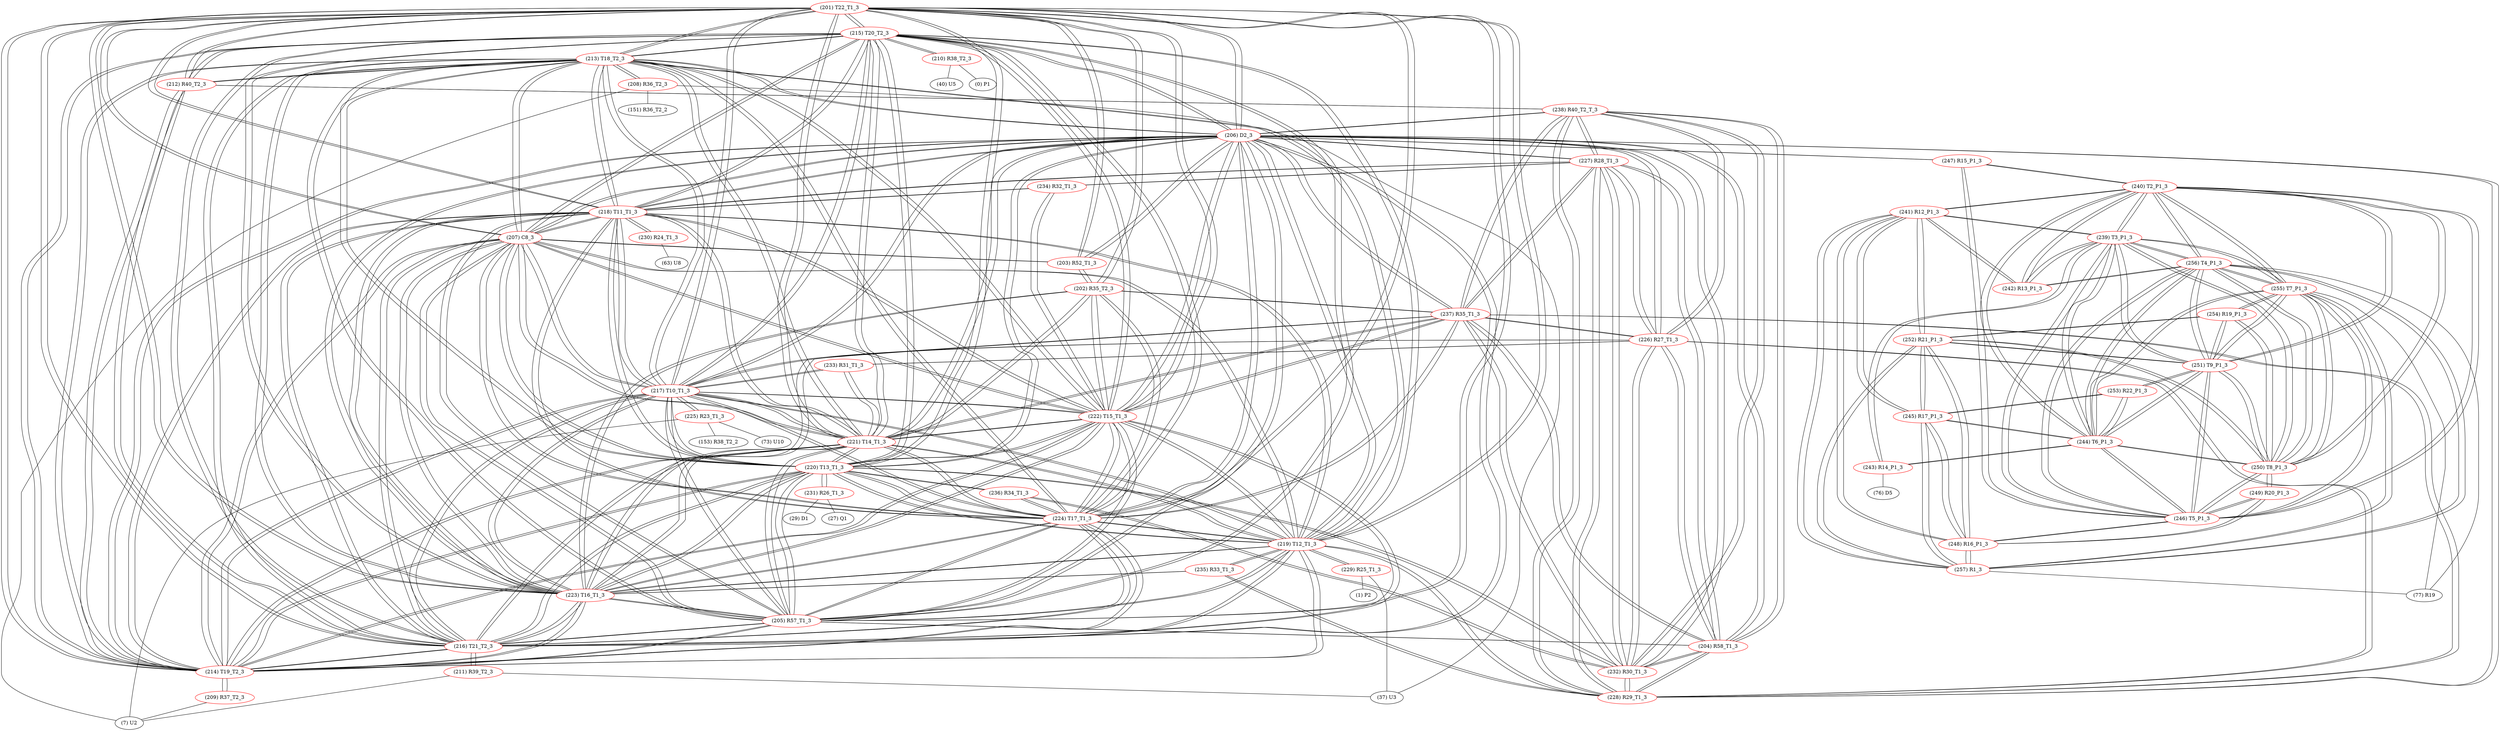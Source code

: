 graph {
	201 [label="(201) T22_T1_3" color=red]
	215 [label="(215) T20_T2_3"]
	213 [label="(213) T18_T2_3"]
	214 [label="(214) T19_T2_3"]
	216 [label="(216) T21_T2_3"]
	205 [label="(205) R57_T1_3"]
	206 [label="(206) D2_3"]
	218 [label="(218) T11_T1_3"]
	223 [label="(223) T16_T1_3"]
	224 [label="(224) T17_T1_3"]
	217 [label="(217) T10_T1_3"]
	219 [label="(219) T12_T1_3"]
	220 [label="(220) T13_T1_3"]
	221 [label="(221) T14_T1_3"]
	222 [label="(222) T15_T1_3"]
	207 [label="(207) C8_3"]
	212 [label="(212) R40_T2_3"]
	203 [label="(203) R52_T1_3"]
	202 [label="(202) R35_T2_3"]
	202 [label="(202) R35_T2_3" color=red]
	223 [label="(223) T16_T1_3"]
	222 [label="(222) T15_T1_3"]
	237 [label="(237) R35_T1_3"]
	221 [label="(221) T14_T1_3"]
	224 [label="(224) T17_T1_3"]
	203 [label="(203) R52_T1_3"]
	201 [label="(201) T22_T1_3"]
	203 [label="(203) R52_T1_3" color=red]
	206 [label="(206) D2_3"]
	207 [label="(207) C8_3"]
	202 [label="(202) R35_T2_3"]
	201 [label="(201) T22_T1_3"]
	204 [label="(204) R58_T1_3" color=red]
	205 [label="(205) R57_T1_3"]
	206 [label="(206) D2_3"]
	228 [label="(228) R29_T1_3"]
	237 [label="(237) R35_T1_3"]
	238 [label="(238) R40_T2_T_3"]
	232 [label="(232) R30_T1_3"]
	226 [label="(226) R27_T1_3"]
	227 [label="(227) R28_T1_3"]
	205 [label="(205) R57_T1_3" color=red]
	215 [label="(215) T20_T2_3"]
	213 [label="(213) T18_T2_3"]
	214 [label="(214) T19_T2_3"]
	216 [label="(216) T21_T2_3"]
	201 [label="(201) T22_T1_3"]
	206 [label="(206) D2_3"]
	218 [label="(218) T11_T1_3"]
	223 [label="(223) T16_T1_3"]
	224 [label="(224) T17_T1_3"]
	217 [label="(217) T10_T1_3"]
	219 [label="(219) T12_T1_3"]
	220 [label="(220) T13_T1_3"]
	221 [label="(221) T14_T1_3"]
	222 [label="(222) T15_T1_3"]
	207 [label="(207) C8_3"]
	204 [label="(204) R58_T1_3"]
	206 [label="(206) D2_3" color=red]
	215 [label="(215) T20_T2_3"]
	213 [label="(213) T18_T2_3"]
	214 [label="(214) T19_T2_3"]
	216 [label="(216) T21_T2_3"]
	205 [label="(205) R57_T1_3"]
	201 [label="(201) T22_T1_3"]
	218 [label="(218) T11_T1_3"]
	223 [label="(223) T16_T1_3"]
	224 [label="(224) T17_T1_3"]
	217 [label="(217) T10_T1_3"]
	219 [label="(219) T12_T1_3"]
	220 [label="(220) T13_T1_3"]
	221 [label="(221) T14_T1_3"]
	222 [label="(222) T15_T1_3"]
	207 [label="(207) C8_3"]
	203 [label="(203) R52_T1_3"]
	204 [label="(204) R58_T1_3"]
	228 [label="(228) R29_T1_3"]
	237 [label="(237) R35_T1_3"]
	238 [label="(238) R40_T2_T_3"]
	232 [label="(232) R30_T1_3"]
	226 [label="(226) R27_T1_3"]
	227 [label="(227) R28_T1_3"]
	247 [label="(247) R15_P1_3"]
	207 [label="(207) C8_3" color=red]
	215 [label="(215) T20_T2_3"]
	213 [label="(213) T18_T2_3"]
	214 [label="(214) T19_T2_3"]
	216 [label="(216) T21_T2_3"]
	205 [label="(205) R57_T1_3"]
	201 [label="(201) T22_T1_3"]
	206 [label="(206) D2_3"]
	218 [label="(218) T11_T1_3"]
	223 [label="(223) T16_T1_3"]
	224 [label="(224) T17_T1_3"]
	217 [label="(217) T10_T1_3"]
	219 [label="(219) T12_T1_3"]
	220 [label="(220) T13_T1_3"]
	221 [label="(221) T14_T1_3"]
	222 [label="(222) T15_T1_3"]
	203 [label="(203) R52_T1_3"]
	208 [label="(208) R36_T2_3" color=red]
	37 [label="(37) U3"]
	7 [label="(7) U2"]
	151 [label="(151) R36_T2_2"]
	213 [label="(213) T18_T2_3"]
	209 [label="(209) R37_T2_3" color=red]
	7 [label="(7) U2"]
	214 [label="(214) T19_T2_3"]
	210 [label="(210) R38_T2_3" color=red]
	0 [label="(0) P1"]
	40 [label="(40) U5"]
	215 [label="(215) T20_T2_3"]
	211 [label="(211) R39_T2_3" color=red]
	37 [label="(37) U3"]
	7 [label="(7) U2"]
	216 [label="(216) T21_T2_3"]
	212 [label="(212) R40_T2_3" color=red]
	201 [label="(201) T22_T1_3"]
	214 [label="(214) T19_T2_3"]
	213 [label="(213) T18_T2_3"]
	216 [label="(216) T21_T2_3"]
	215 [label="(215) T20_T2_3"]
	238 [label="(238) R40_T2_T_3"]
	213 [label="(213) T18_T2_3" color=red]
	215 [label="(215) T20_T2_3"]
	214 [label="(214) T19_T2_3"]
	216 [label="(216) T21_T2_3"]
	205 [label="(205) R57_T1_3"]
	201 [label="(201) T22_T1_3"]
	206 [label="(206) D2_3"]
	218 [label="(218) T11_T1_3"]
	223 [label="(223) T16_T1_3"]
	224 [label="(224) T17_T1_3"]
	217 [label="(217) T10_T1_3"]
	219 [label="(219) T12_T1_3"]
	220 [label="(220) T13_T1_3"]
	221 [label="(221) T14_T1_3"]
	222 [label="(222) T15_T1_3"]
	207 [label="(207) C8_3"]
	212 [label="(212) R40_T2_3"]
	208 [label="(208) R36_T2_3"]
	214 [label="(214) T19_T2_3" color=red]
	215 [label="(215) T20_T2_3"]
	213 [label="(213) T18_T2_3"]
	216 [label="(216) T21_T2_3"]
	205 [label="(205) R57_T1_3"]
	201 [label="(201) T22_T1_3"]
	206 [label="(206) D2_3"]
	218 [label="(218) T11_T1_3"]
	223 [label="(223) T16_T1_3"]
	224 [label="(224) T17_T1_3"]
	217 [label="(217) T10_T1_3"]
	219 [label="(219) T12_T1_3"]
	220 [label="(220) T13_T1_3"]
	221 [label="(221) T14_T1_3"]
	222 [label="(222) T15_T1_3"]
	207 [label="(207) C8_3"]
	212 [label="(212) R40_T2_3"]
	209 [label="(209) R37_T2_3"]
	215 [label="(215) T20_T2_3" color=red]
	213 [label="(213) T18_T2_3"]
	214 [label="(214) T19_T2_3"]
	216 [label="(216) T21_T2_3"]
	205 [label="(205) R57_T1_3"]
	201 [label="(201) T22_T1_3"]
	206 [label="(206) D2_3"]
	218 [label="(218) T11_T1_3"]
	223 [label="(223) T16_T1_3"]
	224 [label="(224) T17_T1_3"]
	217 [label="(217) T10_T1_3"]
	219 [label="(219) T12_T1_3"]
	220 [label="(220) T13_T1_3"]
	221 [label="(221) T14_T1_3"]
	222 [label="(222) T15_T1_3"]
	207 [label="(207) C8_3"]
	212 [label="(212) R40_T2_3"]
	210 [label="(210) R38_T2_3"]
	216 [label="(216) T21_T2_3" color=red]
	215 [label="(215) T20_T2_3"]
	213 [label="(213) T18_T2_3"]
	214 [label="(214) T19_T2_3"]
	205 [label="(205) R57_T1_3"]
	201 [label="(201) T22_T1_3"]
	206 [label="(206) D2_3"]
	218 [label="(218) T11_T1_3"]
	223 [label="(223) T16_T1_3"]
	224 [label="(224) T17_T1_3"]
	217 [label="(217) T10_T1_3"]
	219 [label="(219) T12_T1_3"]
	220 [label="(220) T13_T1_3"]
	221 [label="(221) T14_T1_3"]
	222 [label="(222) T15_T1_3"]
	207 [label="(207) C8_3"]
	212 [label="(212) R40_T2_3"]
	211 [label="(211) R39_T2_3"]
	217 [label="(217) T10_T1_3" color=red]
	215 [label="(215) T20_T2_3"]
	213 [label="(213) T18_T2_3"]
	214 [label="(214) T19_T2_3"]
	216 [label="(216) T21_T2_3"]
	205 [label="(205) R57_T1_3"]
	201 [label="(201) T22_T1_3"]
	206 [label="(206) D2_3"]
	218 [label="(218) T11_T1_3"]
	223 [label="(223) T16_T1_3"]
	224 [label="(224) T17_T1_3"]
	219 [label="(219) T12_T1_3"]
	220 [label="(220) T13_T1_3"]
	221 [label="(221) T14_T1_3"]
	222 [label="(222) T15_T1_3"]
	207 [label="(207) C8_3"]
	225 [label="(225) R23_T1_3"]
	233 [label="(233) R31_T1_3"]
	226 [label="(226) R27_T1_3"]
	218 [label="(218) T11_T1_3" color=red]
	215 [label="(215) T20_T2_3"]
	213 [label="(213) T18_T2_3"]
	214 [label="(214) T19_T2_3"]
	216 [label="(216) T21_T2_3"]
	205 [label="(205) R57_T1_3"]
	201 [label="(201) T22_T1_3"]
	206 [label="(206) D2_3"]
	223 [label="(223) T16_T1_3"]
	224 [label="(224) T17_T1_3"]
	217 [label="(217) T10_T1_3"]
	219 [label="(219) T12_T1_3"]
	220 [label="(220) T13_T1_3"]
	221 [label="(221) T14_T1_3"]
	222 [label="(222) T15_T1_3"]
	207 [label="(207) C8_3"]
	230 [label="(230) R24_T1_3"]
	234 [label="(234) R32_T1_3"]
	227 [label="(227) R28_T1_3"]
	219 [label="(219) T12_T1_3" color=red]
	215 [label="(215) T20_T2_3"]
	213 [label="(213) T18_T2_3"]
	214 [label="(214) T19_T2_3"]
	216 [label="(216) T21_T2_3"]
	205 [label="(205) R57_T1_3"]
	201 [label="(201) T22_T1_3"]
	206 [label="(206) D2_3"]
	218 [label="(218) T11_T1_3"]
	223 [label="(223) T16_T1_3"]
	224 [label="(224) T17_T1_3"]
	217 [label="(217) T10_T1_3"]
	220 [label="(220) T13_T1_3"]
	221 [label="(221) T14_T1_3"]
	222 [label="(222) T15_T1_3"]
	207 [label="(207) C8_3"]
	235 [label="(235) R33_T1_3"]
	228 [label="(228) R29_T1_3"]
	229 [label="(229) R25_T1_3"]
	220 [label="(220) T13_T1_3" color=red]
	215 [label="(215) T20_T2_3"]
	213 [label="(213) T18_T2_3"]
	214 [label="(214) T19_T2_3"]
	216 [label="(216) T21_T2_3"]
	205 [label="(205) R57_T1_3"]
	201 [label="(201) T22_T1_3"]
	206 [label="(206) D2_3"]
	218 [label="(218) T11_T1_3"]
	223 [label="(223) T16_T1_3"]
	224 [label="(224) T17_T1_3"]
	217 [label="(217) T10_T1_3"]
	219 [label="(219) T12_T1_3"]
	221 [label="(221) T14_T1_3"]
	222 [label="(222) T15_T1_3"]
	207 [label="(207) C8_3"]
	232 [label="(232) R30_T1_3"]
	236 [label="(236) R34_T1_3"]
	231 [label="(231) R26_T1_3"]
	221 [label="(221) T14_T1_3" color=red]
	215 [label="(215) T20_T2_3"]
	213 [label="(213) T18_T2_3"]
	214 [label="(214) T19_T2_3"]
	216 [label="(216) T21_T2_3"]
	205 [label="(205) R57_T1_3"]
	201 [label="(201) T22_T1_3"]
	206 [label="(206) D2_3"]
	218 [label="(218) T11_T1_3"]
	223 [label="(223) T16_T1_3"]
	224 [label="(224) T17_T1_3"]
	217 [label="(217) T10_T1_3"]
	219 [label="(219) T12_T1_3"]
	220 [label="(220) T13_T1_3"]
	222 [label="(222) T15_T1_3"]
	207 [label="(207) C8_3"]
	237 [label="(237) R35_T1_3"]
	202 [label="(202) R35_T2_3"]
	233 [label="(233) R31_T1_3"]
	222 [label="(222) T15_T1_3" color=red]
	215 [label="(215) T20_T2_3"]
	213 [label="(213) T18_T2_3"]
	214 [label="(214) T19_T2_3"]
	216 [label="(216) T21_T2_3"]
	205 [label="(205) R57_T1_3"]
	201 [label="(201) T22_T1_3"]
	206 [label="(206) D2_3"]
	218 [label="(218) T11_T1_3"]
	223 [label="(223) T16_T1_3"]
	224 [label="(224) T17_T1_3"]
	217 [label="(217) T10_T1_3"]
	219 [label="(219) T12_T1_3"]
	220 [label="(220) T13_T1_3"]
	221 [label="(221) T14_T1_3"]
	207 [label="(207) C8_3"]
	237 [label="(237) R35_T1_3"]
	202 [label="(202) R35_T2_3"]
	234 [label="(234) R32_T1_3"]
	223 [label="(223) T16_T1_3" color=red]
	215 [label="(215) T20_T2_3"]
	213 [label="(213) T18_T2_3"]
	214 [label="(214) T19_T2_3"]
	216 [label="(216) T21_T2_3"]
	205 [label="(205) R57_T1_3"]
	201 [label="(201) T22_T1_3"]
	206 [label="(206) D2_3"]
	218 [label="(218) T11_T1_3"]
	224 [label="(224) T17_T1_3"]
	217 [label="(217) T10_T1_3"]
	219 [label="(219) T12_T1_3"]
	220 [label="(220) T13_T1_3"]
	221 [label="(221) T14_T1_3"]
	222 [label="(222) T15_T1_3"]
	207 [label="(207) C8_3"]
	237 [label="(237) R35_T1_3"]
	202 [label="(202) R35_T2_3"]
	235 [label="(235) R33_T1_3"]
	224 [label="(224) T17_T1_3" color=red]
	215 [label="(215) T20_T2_3"]
	213 [label="(213) T18_T2_3"]
	214 [label="(214) T19_T2_3"]
	216 [label="(216) T21_T2_3"]
	205 [label="(205) R57_T1_3"]
	201 [label="(201) T22_T1_3"]
	206 [label="(206) D2_3"]
	218 [label="(218) T11_T1_3"]
	223 [label="(223) T16_T1_3"]
	217 [label="(217) T10_T1_3"]
	219 [label="(219) T12_T1_3"]
	220 [label="(220) T13_T1_3"]
	221 [label="(221) T14_T1_3"]
	222 [label="(222) T15_T1_3"]
	207 [label="(207) C8_3"]
	237 [label="(237) R35_T1_3"]
	202 [label="(202) R35_T2_3"]
	236 [label="(236) R34_T1_3"]
	225 [label="(225) R23_T1_3" color=red]
	73 [label="(73) U10"]
	7 [label="(7) U2"]
	153 [label="(153) R38_T2_2"]
	217 [label="(217) T10_T1_3"]
	226 [label="(226) R27_T1_3" color=red]
	228 [label="(228) R29_T1_3"]
	237 [label="(237) R35_T1_3"]
	238 [label="(238) R40_T2_T_3"]
	232 [label="(232) R30_T1_3"]
	206 [label="(206) D2_3"]
	204 [label="(204) R58_T1_3"]
	227 [label="(227) R28_T1_3"]
	217 [label="(217) T10_T1_3"]
	233 [label="(233) R31_T1_3"]
	227 [label="(227) R28_T1_3" color=red]
	228 [label="(228) R29_T1_3"]
	237 [label="(237) R35_T1_3"]
	238 [label="(238) R40_T2_T_3"]
	232 [label="(232) R30_T1_3"]
	206 [label="(206) D2_3"]
	204 [label="(204) R58_T1_3"]
	226 [label="(226) R27_T1_3"]
	234 [label="(234) R32_T1_3"]
	218 [label="(218) T11_T1_3"]
	228 [label="(228) R29_T1_3" color=red]
	237 [label="(237) R35_T1_3"]
	238 [label="(238) R40_T2_T_3"]
	232 [label="(232) R30_T1_3"]
	206 [label="(206) D2_3"]
	204 [label="(204) R58_T1_3"]
	226 [label="(226) R27_T1_3"]
	227 [label="(227) R28_T1_3"]
	235 [label="(235) R33_T1_3"]
	219 [label="(219) T12_T1_3"]
	229 [label="(229) R25_T1_3" color=red]
	37 [label="(37) U3"]
	1 [label="(1) P2"]
	219 [label="(219) T12_T1_3"]
	230 [label="(230) R24_T1_3" color=red]
	63 [label="(63) U8"]
	218 [label="(218) T11_T1_3"]
	231 [label="(231) R26_T1_3" color=red]
	27 [label="(27) Q1"]
	29 [label="(29) D1"]
	220 [label="(220) T13_T1_3"]
	232 [label="(232) R30_T1_3" color=red]
	228 [label="(228) R29_T1_3"]
	237 [label="(237) R35_T1_3"]
	238 [label="(238) R40_T2_T_3"]
	206 [label="(206) D2_3"]
	204 [label="(204) R58_T1_3"]
	226 [label="(226) R27_T1_3"]
	227 [label="(227) R28_T1_3"]
	236 [label="(236) R34_T1_3"]
	220 [label="(220) T13_T1_3"]
	233 [label="(233) R31_T1_3" color=red]
	217 [label="(217) T10_T1_3"]
	226 [label="(226) R27_T1_3"]
	221 [label="(221) T14_T1_3"]
	234 [label="(234) R32_T1_3" color=red]
	222 [label="(222) T15_T1_3"]
	227 [label="(227) R28_T1_3"]
	218 [label="(218) T11_T1_3"]
	235 [label="(235) R33_T1_3" color=red]
	223 [label="(223) T16_T1_3"]
	228 [label="(228) R29_T1_3"]
	219 [label="(219) T12_T1_3"]
	236 [label="(236) R34_T1_3" color=red]
	224 [label="(224) T17_T1_3"]
	232 [label="(232) R30_T1_3"]
	220 [label="(220) T13_T1_3"]
	237 [label="(237) R35_T1_3" color=red]
	228 [label="(228) R29_T1_3"]
	238 [label="(238) R40_T2_T_3"]
	232 [label="(232) R30_T1_3"]
	206 [label="(206) D2_3"]
	204 [label="(204) R58_T1_3"]
	226 [label="(226) R27_T1_3"]
	227 [label="(227) R28_T1_3"]
	223 [label="(223) T16_T1_3"]
	222 [label="(222) T15_T1_3"]
	221 [label="(221) T14_T1_3"]
	224 [label="(224) T17_T1_3"]
	202 [label="(202) R35_T2_3"]
	238 [label="(238) R40_T2_T_3" color=red]
	228 [label="(228) R29_T1_3"]
	237 [label="(237) R35_T1_3"]
	232 [label="(232) R30_T1_3"]
	206 [label="(206) D2_3"]
	204 [label="(204) R58_T1_3"]
	226 [label="(226) R27_T1_3"]
	227 [label="(227) R28_T1_3"]
	212 [label="(212) R40_T2_3"]
	239 [label="(239) T3_P1_3" color=red]
	256 [label="(256) T4_P1_3"]
	255 [label="(255) T7_P1_3"]
	246 [label="(246) T5_P1_3"]
	251 [label="(251) T9_P1_3"]
	250 [label="(250) T8_P1_3"]
	244 [label="(244) T6_P1_3"]
	240 [label="(240) T2_P1_3"]
	243 [label="(243) R14_P1_3"]
	242 [label="(242) R13_P1_3"]
	241 [label="(241) R12_P1_3"]
	240 [label="(240) T2_P1_3" color=red]
	239 [label="(239) T3_P1_3"]
	256 [label="(256) T4_P1_3"]
	255 [label="(255) T7_P1_3"]
	246 [label="(246) T5_P1_3"]
	251 [label="(251) T9_P1_3"]
	250 [label="(250) T8_P1_3"]
	244 [label="(244) T6_P1_3"]
	242 [label="(242) R13_P1_3"]
	241 [label="(241) R12_P1_3"]
	247 [label="(247) R15_P1_3"]
	241 [label="(241) R12_P1_3" color=red]
	252 [label="(252) R21_P1_3"]
	248 [label="(248) R16_P1_3"]
	245 [label="(245) R17_P1_3"]
	257 [label="(257) R1_3"]
	242 [label="(242) R13_P1_3"]
	239 [label="(239) T3_P1_3"]
	240 [label="(240) T2_P1_3"]
	242 [label="(242) R13_P1_3" color=red]
	256 [label="(256) T4_P1_3"]
	239 [label="(239) T3_P1_3"]
	241 [label="(241) R12_P1_3"]
	240 [label="(240) T2_P1_3"]
	243 [label="(243) R14_P1_3" color=red]
	76 [label="(76) D5"]
	239 [label="(239) T3_P1_3"]
	244 [label="(244) T6_P1_3"]
	244 [label="(244) T6_P1_3" color=red]
	239 [label="(239) T3_P1_3"]
	256 [label="(256) T4_P1_3"]
	255 [label="(255) T7_P1_3"]
	246 [label="(246) T5_P1_3"]
	251 [label="(251) T9_P1_3"]
	250 [label="(250) T8_P1_3"]
	240 [label="(240) T2_P1_3"]
	243 [label="(243) R14_P1_3"]
	253 [label="(253) R22_P1_3"]
	245 [label="(245) R17_P1_3"]
	245 [label="(245) R17_P1_3" color=red]
	252 [label="(252) R21_P1_3"]
	248 [label="(248) R16_P1_3"]
	241 [label="(241) R12_P1_3"]
	257 [label="(257) R1_3"]
	253 [label="(253) R22_P1_3"]
	244 [label="(244) T6_P1_3"]
	246 [label="(246) T5_P1_3" color=red]
	239 [label="(239) T3_P1_3"]
	256 [label="(256) T4_P1_3"]
	255 [label="(255) T7_P1_3"]
	251 [label="(251) T9_P1_3"]
	250 [label="(250) T8_P1_3"]
	244 [label="(244) T6_P1_3"]
	240 [label="(240) T2_P1_3"]
	247 [label="(247) R15_P1_3"]
	248 [label="(248) R16_P1_3"]
	249 [label="(249) R20_P1_3"]
	247 [label="(247) R15_P1_3" color=red]
	206 [label="(206) D2_3"]
	240 [label="(240) T2_P1_3"]
	246 [label="(246) T5_P1_3"]
	248 [label="(248) R16_P1_3" color=red]
	252 [label="(252) R21_P1_3"]
	241 [label="(241) R12_P1_3"]
	245 [label="(245) R17_P1_3"]
	257 [label="(257) R1_3"]
	246 [label="(246) T5_P1_3"]
	249 [label="(249) R20_P1_3"]
	249 [label="(249) R20_P1_3" color=red]
	250 [label="(250) T8_P1_3"]
	248 [label="(248) R16_P1_3"]
	246 [label="(246) T5_P1_3"]
	250 [label="(250) T8_P1_3" color=red]
	239 [label="(239) T3_P1_3"]
	256 [label="(256) T4_P1_3"]
	255 [label="(255) T7_P1_3"]
	246 [label="(246) T5_P1_3"]
	251 [label="(251) T9_P1_3"]
	244 [label="(244) T6_P1_3"]
	240 [label="(240) T2_P1_3"]
	252 [label="(252) R21_P1_3"]
	254 [label="(254) R19_P1_3"]
	249 [label="(249) R20_P1_3"]
	251 [label="(251) T9_P1_3" color=red]
	253 [label="(253) R22_P1_3"]
	239 [label="(239) T3_P1_3"]
	256 [label="(256) T4_P1_3"]
	255 [label="(255) T7_P1_3"]
	246 [label="(246) T5_P1_3"]
	250 [label="(250) T8_P1_3"]
	244 [label="(244) T6_P1_3"]
	240 [label="(240) T2_P1_3"]
	252 [label="(252) R21_P1_3"]
	254 [label="(254) R19_P1_3"]
	252 [label="(252) R21_P1_3" color=red]
	248 [label="(248) R16_P1_3"]
	241 [label="(241) R12_P1_3"]
	245 [label="(245) R17_P1_3"]
	257 [label="(257) R1_3"]
	251 [label="(251) T9_P1_3"]
	250 [label="(250) T8_P1_3"]
	254 [label="(254) R19_P1_3"]
	253 [label="(253) R22_P1_3" color=red]
	251 [label="(251) T9_P1_3"]
	244 [label="(244) T6_P1_3"]
	245 [label="(245) R17_P1_3"]
	254 [label="(254) R19_P1_3" color=red]
	251 [label="(251) T9_P1_3"]
	252 [label="(252) R21_P1_3"]
	250 [label="(250) T8_P1_3"]
	255 [label="(255) T7_P1_3"]
	255 [label="(255) T7_P1_3" color=red]
	239 [label="(239) T3_P1_3"]
	256 [label="(256) T4_P1_3"]
	246 [label="(246) T5_P1_3"]
	251 [label="(251) T9_P1_3"]
	250 [label="(250) T8_P1_3"]
	244 [label="(244) T6_P1_3"]
	240 [label="(240) T2_P1_3"]
	257 [label="(257) R1_3"]
	77 [label="(77) R19"]
	254 [label="(254) R19_P1_3"]
	256 [label="(256) T4_P1_3" color=red]
	239 [label="(239) T3_P1_3"]
	255 [label="(255) T7_P1_3"]
	246 [label="(246) T5_P1_3"]
	251 [label="(251) T9_P1_3"]
	250 [label="(250) T8_P1_3"]
	244 [label="(244) T6_P1_3"]
	240 [label="(240) T2_P1_3"]
	242 [label="(242) R13_P1_3"]
	257 [label="(257) R1_3"]
	77 [label="(77) R19"]
	257 [label="(257) R1_3" color=red]
	256 [label="(256) T4_P1_3"]
	255 [label="(255) T7_P1_3"]
	77 [label="(77) R19"]
	252 [label="(252) R21_P1_3"]
	248 [label="(248) R16_P1_3"]
	241 [label="(241) R12_P1_3"]
	245 [label="(245) R17_P1_3"]
	201 -- 215
	201 -- 213
	201 -- 214
	201 -- 216
	201 -- 205
	201 -- 206
	201 -- 218
	201 -- 223
	201 -- 224
	201 -- 217
	201 -- 219
	201 -- 220
	201 -- 221
	201 -- 222
	201 -- 207
	201 -- 212
	201 -- 203
	201 -- 202
	202 -- 223
	202 -- 222
	202 -- 237
	202 -- 221
	202 -- 224
	202 -- 203
	202 -- 201
	203 -- 206
	203 -- 207
	203 -- 202
	203 -- 201
	204 -- 205
	204 -- 206
	204 -- 228
	204 -- 237
	204 -- 238
	204 -- 232
	204 -- 226
	204 -- 227
	205 -- 215
	205 -- 213
	205 -- 214
	205 -- 216
	205 -- 201
	205 -- 206
	205 -- 218
	205 -- 223
	205 -- 224
	205 -- 217
	205 -- 219
	205 -- 220
	205 -- 221
	205 -- 222
	205 -- 207
	205 -- 204
	206 -- 215
	206 -- 213
	206 -- 214
	206 -- 216
	206 -- 205
	206 -- 201
	206 -- 218
	206 -- 223
	206 -- 224
	206 -- 217
	206 -- 219
	206 -- 220
	206 -- 221
	206 -- 222
	206 -- 207
	206 -- 203
	206 -- 204
	206 -- 228
	206 -- 237
	206 -- 238
	206 -- 232
	206 -- 226
	206 -- 227
	206 -- 247
	207 -- 215
	207 -- 213
	207 -- 214
	207 -- 216
	207 -- 205
	207 -- 201
	207 -- 206
	207 -- 218
	207 -- 223
	207 -- 224
	207 -- 217
	207 -- 219
	207 -- 220
	207 -- 221
	207 -- 222
	207 -- 203
	208 -- 37
	208 -- 7
	208 -- 151
	208 -- 213
	209 -- 7
	209 -- 214
	210 -- 0
	210 -- 40
	210 -- 215
	211 -- 37
	211 -- 7
	211 -- 216
	212 -- 201
	212 -- 214
	212 -- 213
	212 -- 216
	212 -- 215
	212 -- 238
	213 -- 215
	213 -- 214
	213 -- 216
	213 -- 205
	213 -- 201
	213 -- 206
	213 -- 218
	213 -- 223
	213 -- 224
	213 -- 217
	213 -- 219
	213 -- 220
	213 -- 221
	213 -- 222
	213 -- 207
	213 -- 212
	213 -- 208
	214 -- 215
	214 -- 213
	214 -- 216
	214 -- 205
	214 -- 201
	214 -- 206
	214 -- 218
	214 -- 223
	214 -- 224
	214 -- 217
	214 -- 219
	214 -- 220
	214 -- 221
	214 -- 222
	214 -- 207
	214 -- 212
	214 -- 209
	215 -- 213
	215 -- 214
	215 -- 216
	215 -- 205
	215 -- 201
	215 -- 206
	215 -- 218
	215 -- 223
	215 -- 224
	215 -- 217
	215 -- 219
	215 -- 220
	215 -- 221
	215 -- 222
	215 -- 207
	215 -- 212
	215 -- 210
	216 -- 215
	216 -- 213
	216 -- 214
	216 -- 205
	216 -- 201
	216 -- 206
	216 -- 218
	216 -- 223
	216 -- 224
	216 -- 217
	216 -- 219
	216 -- 220
	216 -- 221
	216 -- 222
	216 -- 207
	216 -- 212
	216 -- 211
	217 -- 215
	217 -- 213
	217 -- 214
	217 -- 216
	217 -- 205
	217 -- 201
	217 -- 206
	217 -- 218
	217 -- 223
	217 -- 224
	217 -- 219
	217 -- 220
	217 -- 221
	217 -- 222
	217 -- 207
	217 -- 225
	217 -- 233
	217 -- 226
	218 -- 215
	218 -- 213
	218 -- 214
	218 -- 216
	218 -- 205
	218 -- 201
	218 -- 206
	218 -- 223
	218 -- 224
	218 -- 217
	218 -- 219
	218 -- 220
	218 -- 221
	218 -- 222
	218 -- 207
	218 -- 230
	218 -- 234
	218 -- 227
	219 -- 215
	219 -- 213
	219 -- 214
	219 -- 216
	219 -- 205
	219 -- 201
	219 -- 206
	219 -- 218
	219 -- 223
	219 -- 224
	219 -- 217
	219 -- 220
	219 -- 221
	219 -- 222
	219 -- 207
	219 -- 235
	219 -- 228
	219 -- 229
	220 -- 215
	220 -- 213
	220 -- 214
	220 -- 216
	220 -- 205
	220 -- 201
	220 -- 206
	220 -- 218
	220 -- 223
	220 -- 224
	220 -- 217
	220 -- 219
	220 -- 221
	220 -- 222
	220 -- 207
	220 -- 232
	220 -- 236
	220 -- 231
	221 -- 215
	221 -- 213
	221 -- 214
	221 -- 216
	221 -- 205
	221 -- 201
	221 -- 206
	221 -- 218
	221 -- 223
	221 -- 224
	221 -- 217
	221 -- 219
	221 -- 220
	221 -- 222
	221 -- 207
	221 -- 237
	221 -- 202
	221 -- 233
	222 -- 215
	222 -- 213
	222 -- 214
	222 -- 216
	222 -- 205
	222 -- 201
	222 -- 206
	222 -- 218
	222 -- 223
	222 -- 224
	222 -- 217
	222 -- 219
	222 -- 220
	222 -- 221
	222 -- 207
	222 -- 237
	222 -- 202
	222 -- 234
	223 -- 215
	223 -- 213
	223 -- 214
	223 -- 216
	223 -- 205
	223 -- 201
	223 -- 206
	223 -- 218
	223 -- 224
	223 -- 217
	223 -- 219
	223 -- 220
	223 -- 221
	223 -- 222
	223 -- 207
	223 -- 237
	223 -- 202
	223 -- 235
	224 -- 215
	224 -- 213
	224 -- 214
	224 -- 216
	224 -- 205
	224 -- 201
	224 -- 206
	224 -- 218
	224 -- 223
	224 -- 217
	224 -- 219
	224 -- 220
	224 -- 221
	224 -- 222
	224 -- 207
	224 -- 237
	224 -- 202
	224 -- 236
	225 -- 73
	225 -- 7
	225 -- 153
	225 -- 217
	226 -- 228
	226 -- 237
	226 -- 238
	226 -- 232
	226 -- 206
	226 -- 204
	226 -- 227
	226 -- 217
	226 -- 233
	227 -- 228
	227 -- 237
	227 -- 238
	227 -- 232
	227 -- 206
	227 -- 204
	227 -- 226
	227 -- 234
	227 -- 218
	228 -- 237
	228 -- 238
	228 -- 232
	228 -- 206
	228 -- 204
	228 -- 226
	228 -- 227
	228 -- 235
	228 -- 219
	229 -- 37
	229 -- 1
	229 -- 219
	230 -- 63
	230 -- 218
	231 -- 27
	231 -- 29
	231 -- 220
	232 -- 228
	232 -- 237
	232 -- 238
	232 -- 206
	232 -- 204
	232 -- 226
	232 -- 227
	232 -- 236
	232 -- 220
	233 -- 217
	233 -- 226
	233 -- 221
	234 -- 222
	234 -- 227
	234 -- 218
	235 -- 223
	235 -- 228
	235 -- 219
	236 -- 224
	236 -- 232
	236 -- 220
	237 -- 228
	237 -- 238
	237 -- 232
	237 -- 206
	237 -- 204
	237 -- 226
	237 -- 227
	237 -- 223
	237 -- 222
	237 -- 221
	237 -- 224
	237 -- 202
	238 -- 228
	238 -- 237
	238 -- 232
	238 -- 206
	238 -- 204
	238 -- 226
	238 -- 227
	238 -- 212
	239 -- 256
	239 -- 255
	239 -- 246
	239 -- 251
	239 -- 250
	239 -- 244
	239 -- 240
	239 -- 243
	239 -- 242
	239 -- 241
	240 -- 239
	240 -- 256
	240 -- 255
	240 -- 246
	240 -- 251
	240 -- 250
	240 -- 244
	240 -- 242
	240 -- 241
	240 -- 247
	241 -- 252
	241 -- 248
	241 -- 245
	241 -- 257
	241 -- 242
	241 -- 239
	241 -- 240
	242 -- 256
	242 -- 239
	242 -- 241
	242 -- 240
	243 -- 76
	243 -- 239
	243 -- 244
	244 -- 239
	244 -- 256
	244 -- 255
	244 -- 246
	244 -- 251
	244 -- 250
	244 -- 240
	244 -- 243
	244 -- 253
	244 -- 245
	245 -- 252
	245 -- 248
	245 -- 241
	245 -- 257
	245 -- 253
	245 -- 244
	246 -- 239
	246 -- 256
	246 -- 255
	246 -- 251
	246 -- 250
	246 -- 244
	246 -- 240
	246 -- 247
	246 -- 248
	246 -- 249
	247 -- 206
	247 -- 240
	247 -- 246
	248 -- 252
	248 -- 241
	248 -- 245
	248 -- 257
	248 -- 246
	248 -- 249
	249 -- 250
	249 -- 248
	249 -- 246
	250 -- 239
	250 -- 256
	250 -- 255
	250 -- 246
	250 -- 251
	250 -- 244
	250 -- 240
	250 -- 252
	250 -- 254
	250 -- 249
	251 -- 253
	251 -- 239
	251 -- 256
	251 -- 255
	251 -- 246
	251 -- 250
	251 -- 244
	251 -- 240
	251 -- 252
	251 -- 254
	252 -- 248
	252 -- 241
	252 -- 245
	252 -- 257
	252 -- 251
	252 -- 250
	252 -- 254
	253 -- 251
	253 -- 244
	253 -- 245
	254 -- 251
	254 -- 252
	254 -- 250
	254 -- 255
	255 -- 239
	255 -- 256
	255 -- 246
	255 -- 251
	255 -- 250
	255 -- 244
	255 -- 240
	255 -- 257
	255 -- 77
	255 -- 254
	256 -- 239
	256 -- 255
	256 -- 246
	256 -- 251
	256 -- 250
	256 -- 244
	256 -- 240
	256 -- 242
	256 -- 257
	256 -- 77
	257 -- 256
	257 -- 255
	257 -- 77
	257 -- 252
	257 -- 248
	257 -- 241
	257 -- 245
}